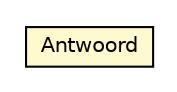 #!/usr/local/bin/dot
#
# Class diagram 
# Generated by UMLGraph version R5_6-24-gf6e263 (http://www.umlgraph.org/)
#

digraph G {
	edge [fontname="Helvetica",fontsize=10,labelfontname="Helvetica",labelfontsize=10];
	node [fontname="Helvetica",fontsize=10,shape=plaintext];
	nodesep=0.25;
	ranksep=0.5;
	// nl.egem.stuf.stuf0204.Stuurgegevens.Antwoord
	c200366 [label=<<table title="nl.egem.stuf.stuf0204.Stuurgegevens.Antwoord" border="0" cellborder="1" cellspacing="0" cellpadding="2" port="p" bgcolor="lemonChiffon" href="./Stuurgegevens.Antwoord.html">
		<tr><td><table border="0" cellspacing="0" cellpadding="1">
<tr><td align="center" balign="center"> Antwoord </td></tr>
		</table></td></tr>
		</table>>, URL="./Stuurgegevens.Antwoord.html", fontname="Helvetica", fontcolor="black", fontsize=10.0];
}

